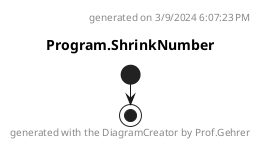 @startuml Program.ShrinkNumber
header
generated on 3/9/2024 6:07:23 PM
end header
title Program.ShrinkNumber
start
footer
generated with the DiagramCreator by Prof.Gehrer
end footer
stop
@enduml

